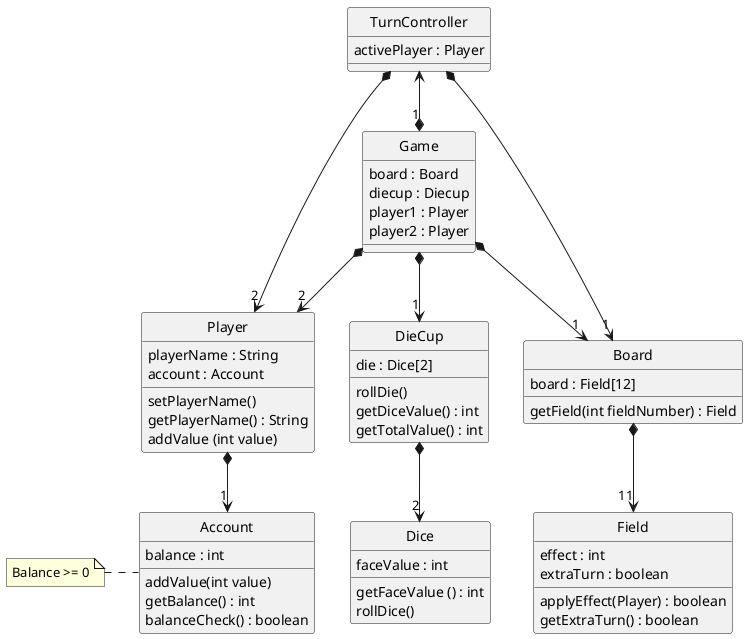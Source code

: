 @startuml ClassDiagram
skinparam style strictuml

class "Game" as Game {
    board : Board
    diecup : Diecup
    player1 : Player
    player2 : Player

}
class "TurnController" as TurnController {
    activePlayer : Player
    
}
class "Player" as Player {
    playerName : String
    account : Account

    setPlayerName()
    getPlayerName() : String
    addValue (int value)

}

class "Account" as Account {
    balance : int

    addValue(int value)
    getBalance() : int
    balanceCheck() : boolean
}
note left
    Balance >= 0
    end note

class "DieCup" as Diecup {
    die : Dice[2]
    
    rollDie()
    getDiceValue() : int
    getTotalValue() : int
}

class "Dice" as Dice {
    faceValue : int

    getFaceValue () : int
    rollDice()
}

class "Board" as Board {
    board : Field[12]
    
    getField(int fieldNumber) : Field
}

class "Field" as Field {
    effect : int
    extraTurn : boolean

    applyEffect(Player) : boolean
    getExtraTurn() : boolean
}


Player *--> "1" Account
Game *--> "2" Player 
Game *--> "1" Board
Board  *--> "11" Field
Game  *--> "1" Diecup
Diecup *--> "2" Dice
TurnController *--> "2" Player
TurnController *--> "1" Board
TurnController <--* "1" Game
@enduml